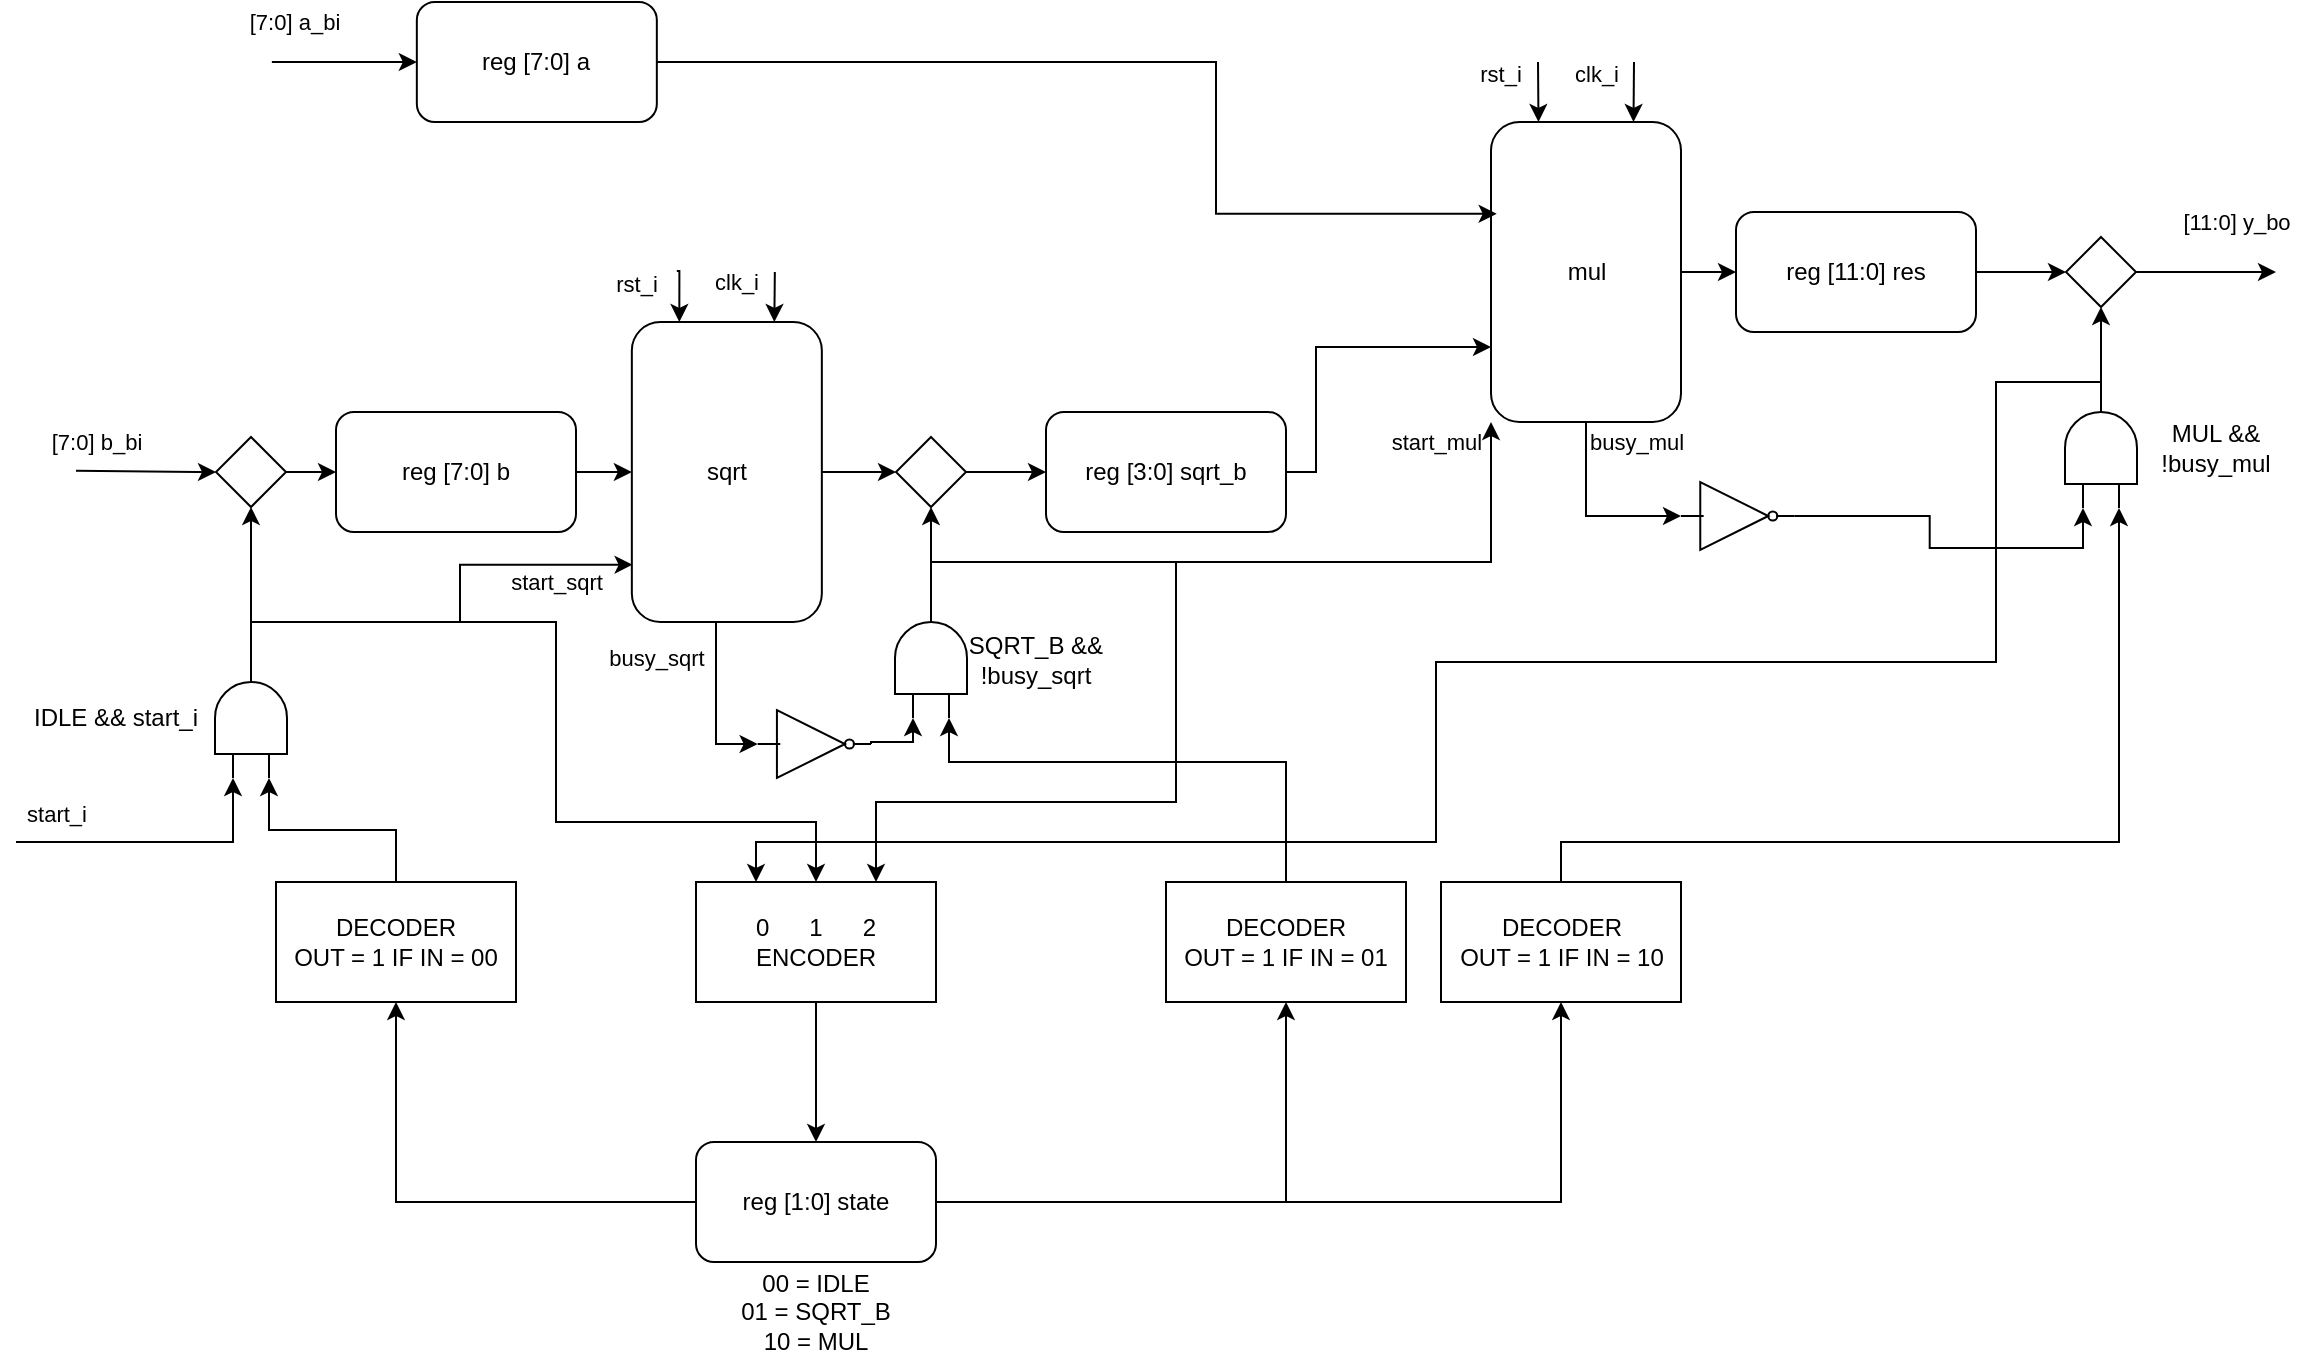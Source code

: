 <mxfile version="22.0.2" type="device">
  <diagram name="Page-1" id="4yXfFrZnktfK9LFdk9GV">
    <mxGraphModel dx="2146" dy="775" grid="1" gridSize="10" guides="1" tooltips="1" connect="1" arrows="1" fold="1" page="1" pageScale="1" pageWidth="850" pageHeight="1100" math="0" shadow="0">
      <root>
        <mxCell id="0" />
        <mxCell id="1" parent="0" />
        <mxCell id="8KRHbolfb_d7A9w5O8i5-17" value="[7:0] a_bi" style="edgeStyle=orthogonalEdgeStyle;rounded=0;orthogonalLoop=1;jettySize=auto;html=1;endArrow=none;endFill=0;startArrow=classic;startFill=1;labelBackgroundColor=none;" parent="1" source="8KRHbolfb_d7A9w5O8i5-2" edge="1">
          <mxGeometry x="0.719" y="-20" relative="1" as="geometry">
            <mxPoint x="-82.08" y="280" as="targetPoint" />
            <mxPoint as="offset" />
          </mxGeometry>
        </mxCell>
        <mxCell id="8KRHbolfb_d7A9w5O8i5-2" value="reg [7:0] a" style="rounded=1;whiteSpace=wrap;html=1;fillColor=none;" parent="1" vertex="1">
          <mxGeometry x="-9.58" y="250" width="120" height="60" as="geometry" />
        </mxCell>
        <mxCell id="8KRHbolfb_d7A9w5O8i5-3" value="reg [7:0] b" style="rounded=1;whiteSpace=wrap;html=1;fillColor=none;" parent="1" vertex="1">
          <mxGeometry x="-50" y="455" width="120" height="60" as="geometry" />
        </mxCell>
        <mxCell id="qQVtk8rtH2efak108BFX-33" value="" style="edgeStyle=orthogonalEdgeStyle;rounded=0;orthogonalLoop=1;jettySize=auto;html=1;" parent="1" source="8KRHbolfb_d7A9w5O8i5-4" target="qQVtk8rtH2efak108BFX-32" edge="1">
          <mxGeometry relative="1" as="geometry" />
        </mxCell>
        <mxCell id="8KRHbolfb_d7A9w5O8i5-4" value="sqrt" style="rounded=1;whiteSpace=wrap;html=1;fillColor=none;" parent="1" vertex="1">
          <mxGeometry x="97.92" y="410" width="95" height="150" as="geometry" />
        </mxCell>
        <mxCell id="8KRHbolfb_d7A9w5O8i5-14" style="edgeStyle=orthogonalEdgeStyle;rounded=0;orthogonalLoop=1;jettySize=auto;html=1;endArrow=classic;endFill=1;" parent="1" source="8KRHbolfb_d7A9w5O8i5-5" target="8KRHbolfb_d7A9w5O8i5-13" edge="1">
          <mxGeometry relative="1" as="geometry" />
        </mxCell>
        <mxCell id="8KRHbolfb_d7A9w5O8i5-5" value="mul" style="rounded=1;whiteSpace=wrap;html=1;fillColor=none;" parent="1" vertex="1">
          <mxGeometry x="527.5" y="310" width="95" height="150" as="geometry" />
        </mxCell>
        <mxCell id="qQVtk8rtH2efak108BFX-22" value="" style="edgeStyle=orthogonalEdgeStyle;rounded=0;orthogonalLoop=1;jettySize=auto;html=1;entryX=0;entryY=0.75;entryDx=0;entryDy=0;" parent="1" source="8KRHbolfb_d7A9w5O8i5-10" target="8KRHbolfb_d7A9w5O8i5-5" edge="1">
          <mxGeometry relative="1" as="geometry">
            <mxPoint x="460" y="485" as="targetPoint" />
            <Array as="points">
              <mxPoint x="440" y="485" />
              <mxPoint x="440" y="423" />
            </Array>
          </mxGeometry>
        </mxCell>
        <mxCell id="8KRHbolfb_d7A9w5O8i5-10" value="reg [3:0] sqrt_b" style="rounded=1;whiteSpace=wrap;html=1;fillColor=none;" parent="1" vertex="1">
          <mxGeometry x="305" y="455" width="120" height="60" as="geometry" />
        </mxCell>
        <mxCell id="8KRHbolfb_d7A9w5O8i5-15" value="[11:0] y_bo" style="edgeStyle=orthogonalEdgeStyle;rounded=0;orthogonalLoop=1;jettySize=auto;html=1;labelBackgroundColor=none;" parent="1" source="qQVtk8rtH2efak108BFX-29" edge="1">
          <mxGeometry x="0.443" y="25" relative="1" as="geometry">
            <mxPoint x="920" y="385" as="targetPoint" />
            <mxPoint as="offset" />
          </mxGeometry>
        </mxCell>
        <mxCell id="qQVtk8rtH2efak108BFX-30" value="" style="edgeStyle=orthogonalEdgeStyle;rounded=0;orthogonalLoop=1;jettySize=auto;html=1;" parent="1" source="8KRHbolfb_d7A9w5O8i5-13" target="qQVtk8rtH2efak108BFX-29" edge="1">
          <mxGeometry relative="1" as="geometry" />
        </mxCell>
        <mxCell id="8KRHbolfb_d7A9w5O8i5-13" value="reg [11:0] res" style="rounded=1;whiteSpace=wrap;html=1;fillColor=none;" parent="1" vertex="1">
          <mxGeometry x="650" y="355" width="120" height="60" as="geometry" />
        </mxCell>
        <mxCell id="8KRHbolfb_d7A9w5O8i5-18" value="[7:0] b_bi" style="edgeStyle=orthogonalEdgeStyle;rounded=0;orthogonalLoop=1;jettySize=auto;html=1;endArrow=none;endFill=0;startArrow=classic;startFill=1;labelBackgroundColor=none;entryX=0.029;entryY=0.731;entryDx=0;entryDy=0;entryPerimeter=0;exitX=0;exitY=0.5;exitDx=0;exitDy=0;" parent="1" source="uWA3qecLiHh5cD-o2rNg-4" edge="1">
          <mxGeometry x="0.712" y="-14" relative="1" as="geometry">
            <mxPoint x="-180.0" y="484.33" as="targetPoint" />
            <mxPoint x="-57.08" y="484.5" as="sourcePoint" />
            <mxPoint as="offset" />
            <Array as="points">
              <mxPoint x="-119.58" y="485" />
              <mxPoint x="-119.58" y="484" />
            </Array>
          </mxGeometry>
        </mxCell>
        <mxCell id="qQVtk8rtH2efak108BFX-1" value="rst_i" style="edgeStyle=orthogonalEdgeStyle;rounded=0;orthogonalLoop=1;jettySize=auto;html=1;endArrow=classic;endFill=1;entryX=0.25;entryY=0;entryDx=0;entryDy=0;labelBackgroundColor=none;" parent="1" target="8KRHbolfb_d7A9w5O8i5-4" edge="1">
          <mxGeometry x="-1" y="-21" relative="1" as="geometry">
            <mxPoint x="120.42" y="384.5" as="sourcePoint" />
            <mxPoint x="155.42" y="384.5" as="targetPoint" />
            <mxPoint x="-20" y="-15" as="offset" />
          </mxGeometry>
        </mxCell>
        <mxCell id="qQVtk8rtH2efak108BFX-2" value="clk_i" style="edgeStyle=orthogonalEdgeStyle;rounded=0;orthogonalLoop=1;jettySize=auto;html=1;endArrow=classic;endFill=1;labelBackgroundColor=none;entryX=0.75;entryY=0;entryDx=0;entryDy=0;" parent="1" target="8KRHbolfb_d7A9w5O8i5-4" edge="1">
          <mxGeometry x="-0.585" y="-19" relative="1" as="geometry">
            <mxPoint x="169.42" y="385" as="sourcePoint" />
            <mxPoint x="170.42" y="710" as="targetPoint" />
            <mxPoint as="offset" />
          </mxGeometry>
        </mxCell>
        <mxCell id="qQVtk8rtH2efak108BFX-8" value="clk_i" style="edgeStyle=orthogonalEdgeStyle;rounded=0;orthogonalLoop=1;jettySize=auto;html=1;endArrow=classic;endFill=1;labelBackgroundColor=none;entryX=0.75;entryY=0;entryDx=0;entryDy=0;" parent="1" target="8KRHbolfb_d7A9w5O8i5-5" edge="1">
          <mxGeometry x="-0.585" y="-19" relative="1" as="geometry">
            <mxPoint x="599" y="280" as="sourcePoint" />
            <mxPoint x="600" y="275" as="targetPoint" />
            <mxPoint as="offset" />
          </mxGeometry>
        </mxCell>
        <mxCell id="qQVtk8rtH2efak108BFX-9" value="rst_i" style="edgeStyle=orthogonalEdgeStyle;rounded=0;orthogonalLoop=1;jettySize=auto;html=1;endArrow=classic;endFill=1;labelBackgroundColor=none;entryX=0.25;entryY=0;entryDx=0;entryDy=0;" parent="1" target="8KRHbolfb_d7A9w5O8i5-5" edge="1">
          <mxGeometry x="-0.585" y="-19" relative="1" as="geometry">
            <mxPoint x="551" y="280" as="sourcePoint" />
            <mxPoint x="550" y="292.5" as="targetPoint" />
            <mxPoint as="offset" />
          </mxGeometry>
        </mxCell>
        <mxCell id="qQVtk8rtH2efak108BFX-10" value="busy_mul" style="edgeStyle=orthogonalEdgeStyle;rounded=0;orthogonalLoop=1;jettySize=auto;html=1;endArrow=classic;endFill=1;labelBackgroundColor=none;exitX=0.5;exitY=1;exitDx=0;exitDy=0;entryX=0;entryY=0.5;entryDx=0;entryDy=0;entryPerimeter=0;" parent="1" source="8KRHbolfb_d7A9w5O8i5-5" edge="1" target="uWA3qecLiHh5cD-o2rNg-29">
          <mxGeometry x="-0.788" y="25" relative="1" as="geometry">
            <mxPoint x="574.5" y="490" as="sourcePoint" />
            <mxPoint x="575" y="500" as="targetPoint" />
            <mxPoint as="offset" />
          </mxGeometry>
        </mxCell>
        <mxCell id="qQVtk8rtH2efak108BFX-12" value="" style="edgeStyle=orthogonalEdgeStyle;rounded=0;orthogonalLoop=1;jettySize=auto;html=1;endArrow=classic;endFill=1;" parent="1" source="8KRHbolfb_d7A9w5O8i5-3" target="8KRHbolfb_d7A9w5O8i5-4" edge="1">
          <mxGeometry relative="1" as="geometry">
            <mxPoint x="20.42" y="485" as="sourcePoint" />
            <mxPoint x="40.42" y="485" as="targetPoint" />
          </mxGeometry>
        </mxCell>
        <mxCell id="qQVtk8rtH2efak108BFX-26" value="" style="edgeStyle=orthogonalEdgeStyle;rounded=0;orthogonalLoop=1;jettySize=auto;html=1;endArrow=classic;endFill=1;entryX=0.03;entryY=0.306;entryDx=0;entryDy=0;entryPerimeter=0;" parent="1" source="8KRHbolfb_d7A9w5O8i5-2" target="8KRHbolfb_d7A9w5O8i5-5" edge="1">
          <mxGeometry relative="1" as="geometry">
            <Array as="points">
              <mxPoint x="390" y="280" />
              <mxPoint x="390" y="356" />
            </Array>
            <mxPoint x="203" y="280" as="sourcePoint" />
            <mxPoint x="460.5" y="348.0" as="targetPoint" />
          </mxGeometry>
        </mxCell>
        <mxCell id="qQVtk8rtH2efak108BFX-29" value="" style="rhombus;whiteSpace=wrap;html=1;fillColor=none;" parent="1" vertex="1">
          <mxGeometry x="815" y="367.5" width="35" height="35" as="geometry" />
        </mxCell>
        <mxCell id="qQVtk8rtH2efak108BFX-34" value="" style="edgeStyle=orthogonalEdgeStyle;rounded=0;orthogonalLoop=1;jettySize=auto;html=1;" parent="1" source="qQVtk8rtH2efak108BFX-32" target="8KRHbolfb_d7A9w5O8i5-10" edge="1">
          <mxGeometry relative="1" as="geometry" />
        </mxCell>
        <mxCell id="qQVtk8rtH2efak108BFX-32" value="" style="rhombus;whiteSpace=wrap;html=1;fillColor=none;" parent="1" vertex="1">
          <mxGeometry x="230" y="467.5" width="35" height="35" as="geometry" />
        </mxCell>
        <mxCell id="uWA3qecLiHh5cD-o2rNg-10" style="edgeStyle=orthogonalEdgeStyle;rounded=0;orthogonalLoop=1;jettySize=auto;html=1;" edge="1" parent="1" source="uWA3qecLiHh5cD-o2rNg-1" target="uWA3qecLiHh5cD-o2rNg-9">
          <mxGeometry relative="1" as="geometry" />
        </mxCell>
        <mxCell id="uWA3qecLiHh5cD-o2rNg-25" style="edgeStyle=orthogonalEdgeStyle;rounded=0;orthogonalLoop=1;jettySize=auto;html=1;" edge="1" parent="1" source="uWA3qecLiHh5cD-o2rNg-1" target="uWA3qecLiHh5cD-o2rNg-24">
          <mxGeometry relative="1" as="geometry" />
        </mxCell>
        <mxCell id="uWA3qecLiHh5cD-o2rNg-31" style="edgeStyle=orthogonalEdgeStyle;rounded=0;orthogonalLoop=1;jettySize=auto;html=1;" edge="1" parent="1" source="uWA3qecLiHh5cD-o2rNg-1" target="uWA3qecLiHh5cD-o2rNg-30">
          <mxGeometry relative="1" as="geometry" />
        </mxCell>
        <mxCell id="uWA3qecLiHh5cD-o2rNg-1" value="reg [1:0] state" style="rounded=1;whiteSpace=wrap;html=1;fillColor=none;" vertex="1" parent="1">
          <mxGeometry x="130" y="820" width="120" height="60" as="geometry" />
        </mxCell>
        <mxCell id="uWA3qecLiHh5cD-o2rNg-2" value="00 = IDLE&lt;br&gt;01 = SQRT_B&lt;br&gt;10 = MUL" style="text;html=1;strokeColor=none;fillColor=none;align=center;verticalAlign=middle;whiteSpace=wrap;rounded=0;" vertex="1" parent="1">
          <mxGeometry x="140" y="880" width="100" height="50" as="geometry" />
        </mxCell>
        <mxCell id="uWA3qecLiHh5cD-o2rNg-5" value="" style="edgeStyle=orthogonalEdgeStyle;rounded=0;orthogonalLoop=1;jettySize=auto;html=1;endArrow=none;endFill=0;startArrow=classic;startFill=1;labelBackgroundColor=none;entryX=1;entryY=0.5;entryDx=0;entryDy=0;exitX=0;exitY=0.5;exitDx=0;exitDy=0;" edge="1" parent="1" source="8KRHbolfb_d7A9w5O8i5-3" target="uWA3qecLiHh5cD-o2rNg-4">
          <mxGeometry x="0.712" y="-14" relative="1" as="geometry">
            <mxPoint x="-180.0" y="484.33" as="targetPoint" />
            <mxPoint x="-50" y="485" as="sourcePoint" />
            <mxPoint as="offset" />
            <Array as="points">
              <mxPoint x="-70" y="485" />
              <mxPoint x="-70" y="485" />
            </Array>
          </mxGeometry>
        </mxCell>
        <mxCell id="uWA3qecLiHh5cD-o2rNg-4" value="" style="rhombus;whiteSpace=wrap;html=1;fillColor=none;" vertex="1" parent="1">
          <mxGeometry x="-110.0" y="467.5" width="35" height="35" as="geometry" />
        </mxCell>
        <mxCell id="uWA3qecLiHh5cD-o2rNg-6" value="start_i" style="edgeStyle=orthogonalEdgeStyle;rounded=0;orthogonalLoop=1;jettySize=auto;html=1;endArrow=none;endFill=0;startArrow=classic;startFill=1;labelBackgroundColor=none;entryX=0.029;entryY=0.731;entryDx=0;entryDy=0;entryPerimeter=0;exitX=0;exitY=0.25;exitDx=0;exitDy=0;exitPerimeter=0;" edge="1" parent="1" source="uWA3qecLiHh5cD-o2rNg-7">
          <mxGeometry x="0.712" y="-14" relative="1" as="geometry">
            <mxPoint x="-210.0" y="670.0" as="targetPoint" />
            <mxPoint x="-140" y="670.67" as="sourcePoint" />
            <mxPoint as="offset" />
            <Array as="points">
              <mxPoint x="-101" y="670" />
            </Array>
          </mxGeometry>
        </mxCell>
        <mxCell id="uWA3qecLiHh5cD-o2rNg-8" value="" style="edgeStyle=orthogonalEdgeStyle;rounded=0;orthogonalLoop=1;jettySize=auto;html=1;" edge="1" parent="1" source="uWA3qecLiHh5cD-o2rNg-7" target="uWA3qecLiHh5cD-o2rNg-4">
          <mxGeometry relative="1" as="geometry" />
        </mxCell>
        <mxCell id="uWA3qecLiHh5cD-o2rNg-13" style="edgeStyle=orthogonalEdgeStyle;rounded=0;orthogonalLoop=1;jettySize=auto;html=1;exitX=1;exitY=0.5;exitDx=0;exitDy=0;exitPerimeter=0;entryX=0.5;entryY=0;entryDx=0;entryDy=0;" edge="1" parent="1" source="uWA3qecLiHh5cD-o2rNg-7" target="uWA3qecLiHh5cD-o2rNg-14">
          <mxGeometry relative="1" as="geometry">
            <mxPoint x="120" y="680" as="targetPoint" />
            <Array as="points">
              <mxPoint x="-93" y="560" />
              <mxPoint x="60" y="560" />
              <mxPoint x="60" y="660" />
              <mxPoint x="190" y="660" />
            </Array>
          </mxGeometry>
        </mxCell>
        <mxCell id="uWA3qecLiHh5cD-o2rNg-7" value="" style="verticalLabelPosition=bottom;shadow=0;dashed=0;align=center;html=1;verticalAlign=top;shape=mxgraph.electrical.logic_gates.logic_gate;operation=and;rotation=-90;fillColor=none;" vertex="1" parent="1">
          <mxGeometry x="-122.5" y="590" width="60" height="36" as="geometry" />
        </mxCell>
        <mxCell id="uWA3qecLiHh5cD-o2rNg-9" value="DECODER&lt;br&gt;OUT = 1 IF IN = 00" style="rounded=0;whiteSpace=wrap;html=1;fillColor=none;" vertex="1" parent="1">
          <mxGeometry x="-80" y="690" width="120" height="60" as="geometry" />
        </mxCell>
        <mxCell id="uWA3qecLiHh5cD-o2rNg-11" style="edgeStyle=orthogonalEdgeStyle;rounded=0;orthogonalLoop=1;jettySize=auto;html=1;entryX=0;entryY=0.75;entryDx=0;entryDy=0;entryPerimeter=0;" edge="1" parent="1" source="uWA3qecLiHh5cD-o2rNg-9" target="uWA3qecLiHh5cD-o2rNg-7">
          <mxGeometry relative="1" as="geometry" />
        </mxCell>
        <mxCell id="uWA3qecLiHh5cD-o2rNg-16" value="" style="edgeStyle=orthogonalEdgeStyle;rounded=0;orthogonalLoop=1;jettySize=auto;html=1;" edge="1" parent="1" source="uWA3qecLiHh5cD-o2rNg-14" target="uWA3qecLiHh5cD-o2rNg-1">
          <mxGeometry relative="1" as="geometry" />
        </mxCell>
        <mxCell id="uWA3qecLiHh5cD-o2rNg-14" value="0&lt;span style=&quot;white-space: pre;&quot;&gt;&#x9;&lt;/span&gt;1&lt;span style=&quot;white-space: pre;&quot;&gt;&#x9;&lt;/span&gt;2&lt;br&gt;ENCODER" style="rounded=0;whiteSpace=wrap;html=1;fillColor=none;" vertex="1" parent="1">
          <mxGeometry x="130" y="690" width="120" height="60" as="geometry" />
        </mxCell>
        <mxCell id="uWA3qecLiHh5cD-o2rNg-17" value="start_sqrt" style="edgeStyle=orthogonalEdgeStyle;rounded=0;orthogonalLoop=1;jettySize=auto;html=1;entryX=0.004;entryY=0.809;entryDx=0;entryDy=0;entryPerimeter=0;labelBackgroundColor=none;" edge="1" parent="1" source="uWA3qecLiHh5cD-o2rNg-7" target="8KRHbolfb_d7A9w5O8i5-4">
          <mxGeometry x="0.677" y="-9" relative="1" as="geometry">
            <Array as="points">
              <mxPoint x="-92" y="560" />
              <mxPoint x="12" y="560" />
              <mxPoint x="12" y="531" />
            </Array>
            <mxPoint as="offset" />
          </mxGeometry>
        </mxCell>
        <mxCell id="uWA3qecLiHh5cD-o2rNg-19" value="" style="edgeStyle=orthogonalEdgeStyle;rounded=0;orthogonalLoop=1;jettySize=auto;html=1;" edge="1" parent="1" source="uWA3qecLiHh5cD-o2rNg-18" target="qQVtk8rtH2efak108BFX-32">
          <mxGeometry relative="1" as="geometry">
            <Array as="points">
              <mxPoint x="240" y="500" />
              <mxPoint x="240" y="500" />
            </Array>
          </mxGeometry>
        </mxCell>
        <mxCell id="uWA3qecLiHh5cD-o2rNg-27" style="edgeStyle=orthogonalEdgeStyle;rounded=0;orthogonalLoop=1;jettySize=auto;html=1;entryX=0.75;entryY=0;entryDx=0;entryDy=0;" edge="1" parent="1" source="uWA3qecLiHh5cD-o2rNg-18" target="uWA3qecLiHh5cD-o2rNg-14">
          <mxGeometry relative="1" as="geometry">
            <mxPoint x="310" y="600" as="targetPoint" />
            <Array as="points">
              <mxPoint x="248" y="530" />
              <mxPoint x="370" y="530" />
              <mxPoint x="370" y="650" />
              <mxPoint x="220" y="650" />
            </Array>
          </mxGeometry>
        </mxCell>
        <mxCell id="uWA3qecLiHh5cD-o2rNg-28" value="start_mul" style="edgeStyle=orthogonalEdgeStyle;rounded=0;orthogonalLoop=1;jettySize=auto;html=1;entryX=0;entryY=1;entryDx=0;entryDy=0;labelBackgroundColor=none;" edge="1" parent="1" source="uWA3qecLiHh5cD-o2rNg-18" target="8KRHbolfb_d7A9w5O8i5-5">
          <mxGeometry x="0.946" y="28" relative="1" as="geometry">
            <Array as="points">
              <mxPoint x="248" y="530" />
              <mxPoint x="528" y="530" />
            </Array>
            <mxPoint as="offset" />
          </mxGeometry>
        </mxCell>
        <mxCell id="uWA3qecLiHh5cD-o2rNg-18" value="" style="verticalLabelPosition=bottom;shadow=0;dashed=0;align=center;html=1;verticalAlign=top;shape=mxgraph.electrical.logic_gates.logic_gate;operation=and;rotation=-90;fillColor=none;" vertex="1" parent="1">
          <mxGeometry x="217.5" y="560" width="60" height="36" as="geometry" />
        </mxCell>
        <mxCell id="uWA3qecLiHh5cD-o2rNg-20" value="" style="verticalLabelPosition=bottom;shadow=0;dashed=0;align=center;html=1;verticalAlign=top;shape=mxgraph.electrical.logic_gates.inverter_2;fillColor=none;" vertex="1" parent="1">
          <mxGeometry x="160.83" y="604" width="56.67" height="34" as="geometry" />
        </mxCell>
        <mxCell id="uWA3qecLiHh5cD-o2rNg-22" value="busy_sqrt" style="edgeStyle=orthogonalEdgeStyle;rounded=0;orthogonalLoop=1;jettySize=auto;html=1;entryX=0;entryY=0.5;entryDx=0;entryDy=0;entryPerimeter=0;labelBackgroundColor=none;" edge="1" parent="1" source="8KRHbolfb_d7A9w5O8i5-4" target="uWA3qecLiHh5cD-o2rNg-20">
          <mxGeometry x="-0.564" y="-30" relative="1" as="geometry">
            <Array as="points">
              <mxPoint x="140" y="621" />
            </Array>
            <mxPoint as="offset" />
          </mxGeometry>
        </mxCell>
        <mxCell id="uWA3qecLiHh5cD-o2rNg-23" style="edgeStyle=orthogonalEdgeStyle;rounded=0;orthogonalLoop=1;jettySize=auto;html=1;entryX=0;entryY=0.25;entryDx=0;entryDy=0;entryPerimeter=0;exitX=1;exitY=0.5;exitDx=0;exitDy=0;exitPerimeter=0;" edge="1" parent="1" source="uWA3qecLiHh5cD-o2rNg-20" target="uWA3qecLiHh5cD-o2rNg-18">
          <mxGeometry relative="1" as="geometry">
            <Array as="points">
              <mxPoint x="238" y="620" />
            </Array>
          </mxGeometry>
        </mxCell>
        <mxCell id="uWA3qecLiHh5cD-o2rNg-24" value="DECODER&lt;br&gt;OUT = 1 IF IN = 01" style="rounded=0;whiteSpace=wrap;html=1;fillColor=none;" vertex="1" parent="1">
          <mxGeometry x="365" y="690" width="120" height="60" as="geometry" />
        </mxCell>
        <mxCell id="uWA3qecLiHh5cD-o2rNg-26" style="edgeStyle=orthogonalEdgeStyle;rounded=0;orthogonalLoop=1;jettySize=auto;html=1;entryX=0;entryY=0.75;entryDx=0;entryDy=0;entryPerimeter=0;" edge="1" parent="1" source="uWA3qecLiHh5cD-o2rNg-24" target="uWA3qecLiHh5cD-o2rNg-18">
          <mxGeometry relative="1" as="geometry">
            <Array as="points">
              <mxPoint x="425" y="630" />
              <mxPoint x="257" y="630" />
            </Array>
          </mxGeometry>
        </mxCell>
        <mxCell id="uWA3qecLiHh5cD-o2rNg-29" value="" style="verticalLabelPosition=bottom;shadow=0;dashed=0;align=center;html=1;verticalAlign=top;shape=mxgraph.electrical.logic_gates.inverter_2;fillColor=none;" vertex="1" parent="1">
          <mxGeometry x="622.5" y="490" width="56.67" height="34" as="geometry" />
        </mxCell>
        <mxCell id="uWA3qecLiHh5cD-o2rNg-30" value="DECODER&lt;br&gt;OUT = 1 IF IN = 10" style="rounded=0;whiteSpace=wrap;html=1;fillColor=none;" vertex="1" parent="1">
          <mxGeometry x="502.5" y="690" width="120" height="60" as="geometry" />
        </mxCell>
        <mxCell id="uWA3qecLiHh5cD-o2rNg-35" value="" style="edgeStyle=orthogonalEdgeStyle;rounded=0;orthogonalLoop=1;jettySize=auto;html=1;" edge="1" parent="1" source="uWA3qecLiHh5cD-o2rNg-32" target="qQVtk8rtH2efak108BFX-29">
          <mxGeometry relative="1" as="geometry" />
        </mxCell>
        <mxCell id="uWA3qecLiHh5cD-o2rNg-36" style="edgeStyle=orthogonalEdgeStyle;rounded=0;orthogonalLoop=1;jettySize=auto;html=1;entryX=0.25;entryY=0;entryDx=0;entryDy=0;" edge="1" parent="1" source="uWA3qecLiHh5cD-o2rNg-32" target="uWA3qecLiHh5cD-o2rNg-14">
          <mxGeometry relative="1" as="geometry">
            <Array as="points">
              <mxPoint x="833" y="440" />
              <mxPoint x="780" y="440" />
              <mxPoint x="780" y="580" />
              <mxPoint x="500" y="580" />
              <mxPoint x="500" y="670" />
              <mxPoint x="160" y="670" />
            </Array>
          </mxGeometry>
        </mxCell>
        <mxCell id="uWA3qecLiHh5cD-o2rNg-32" value="" style="verticalLabelPosition=bottom;shadow=0;dashed=0;align=center;html=1;verticalAlign=top;shape=mxgraph.electrical.logic_gates.logic_gate;operation=and;rotation=-90;fillColor=none;" vertex="1" parent="1">
          <mxGeometry x="802.5" y="455" width="60" height="36" as="geometry" />
        </mxCell>
        <mxCell id="uWA3qecLiHh5cD-o2rNg-33" style="edgeStyle=orthogonalEdgeStyle;rounded=0;orthogonalLoop=1;jettySize=auto;html=1;entryX=0;entryY=0.25;entryDx=0;entryDy=0;entryPerimeter=0;" edge="1" parent="1" source="uWA3qecLiHh5cD-o2rNg-29" target="uWA3qecLiHh5cD-o2rNg-32">
          <mxGeometry relative="1" as="geometry" />
        </mxCell>
        <mxCell id="uWA3qecLiHh5cD-o2rNg-34" style="edgeStyle=orthogonalEdgeStyle;rounded=0;orthogonalLoop=1;jettySize=auto;html=1;entryX=0;entryY=0.75;entryDx=0;entryDy=0;entryPerimeter=0;" edge="1" parent="1" source="uWA3qecLiHh5cD-o2rNg-30" target="uWA3qecLiHh5cD-o2rNg-32">
          <mxGeometry relative="1" as="geometry">
            <Array as="points">
              <mxPoint x="563" y="670" />
              <mxPoint x="842" y="670" />
            </Array>
          </mxGeometry>
        </mxCell>
        <mxCell id="uWA3qecLiHh5cD-o2rNg-37" value="IDLE &amp;amp;&amp;amp; start_i" style="text;html=1;strokeColor=none;fillColor=none;align=center;verticalAlign=middle;whiteSpace=wrap;rounded=0;" vertex="1" parent="1">
          <mxGeometry x="-210" y="583" width="100" height="50" as="geometry" />
        </mxCell>
        <mxCell id="uWA3qecLiHh5cD-o2rNg-38" value="SQRT_B &amp;amp;&amp;amp; !busy_sqrt" style="text;html=1;strokeColor=none;fillColor=none;align=center;verticalAlign=middle;whiteSpace=wrap;rounded=0;" vertex="1" parent="1">
          <mxGeometry x="250" y="554" width="100" height="50" as="geometry" />
        </mxCell>
        <mxCell id="uWA3qecLiHh5cD-o2rNg-39" value="MUL &amp;amp;&amp;amp; !busy_mul" style="text;html=1;strokeColor=none;fillColor=none;align=center;verticalAlign=middle;whiteSpace=wrap;rounded=0;" vertex="1" parent="1">
          <mxGeometry x="840" y="448" width="100" height="50" as="geometry" />
        </mxCell>
      </root>
    </mxGraphModel>
  </diagram>
</mxfile>
